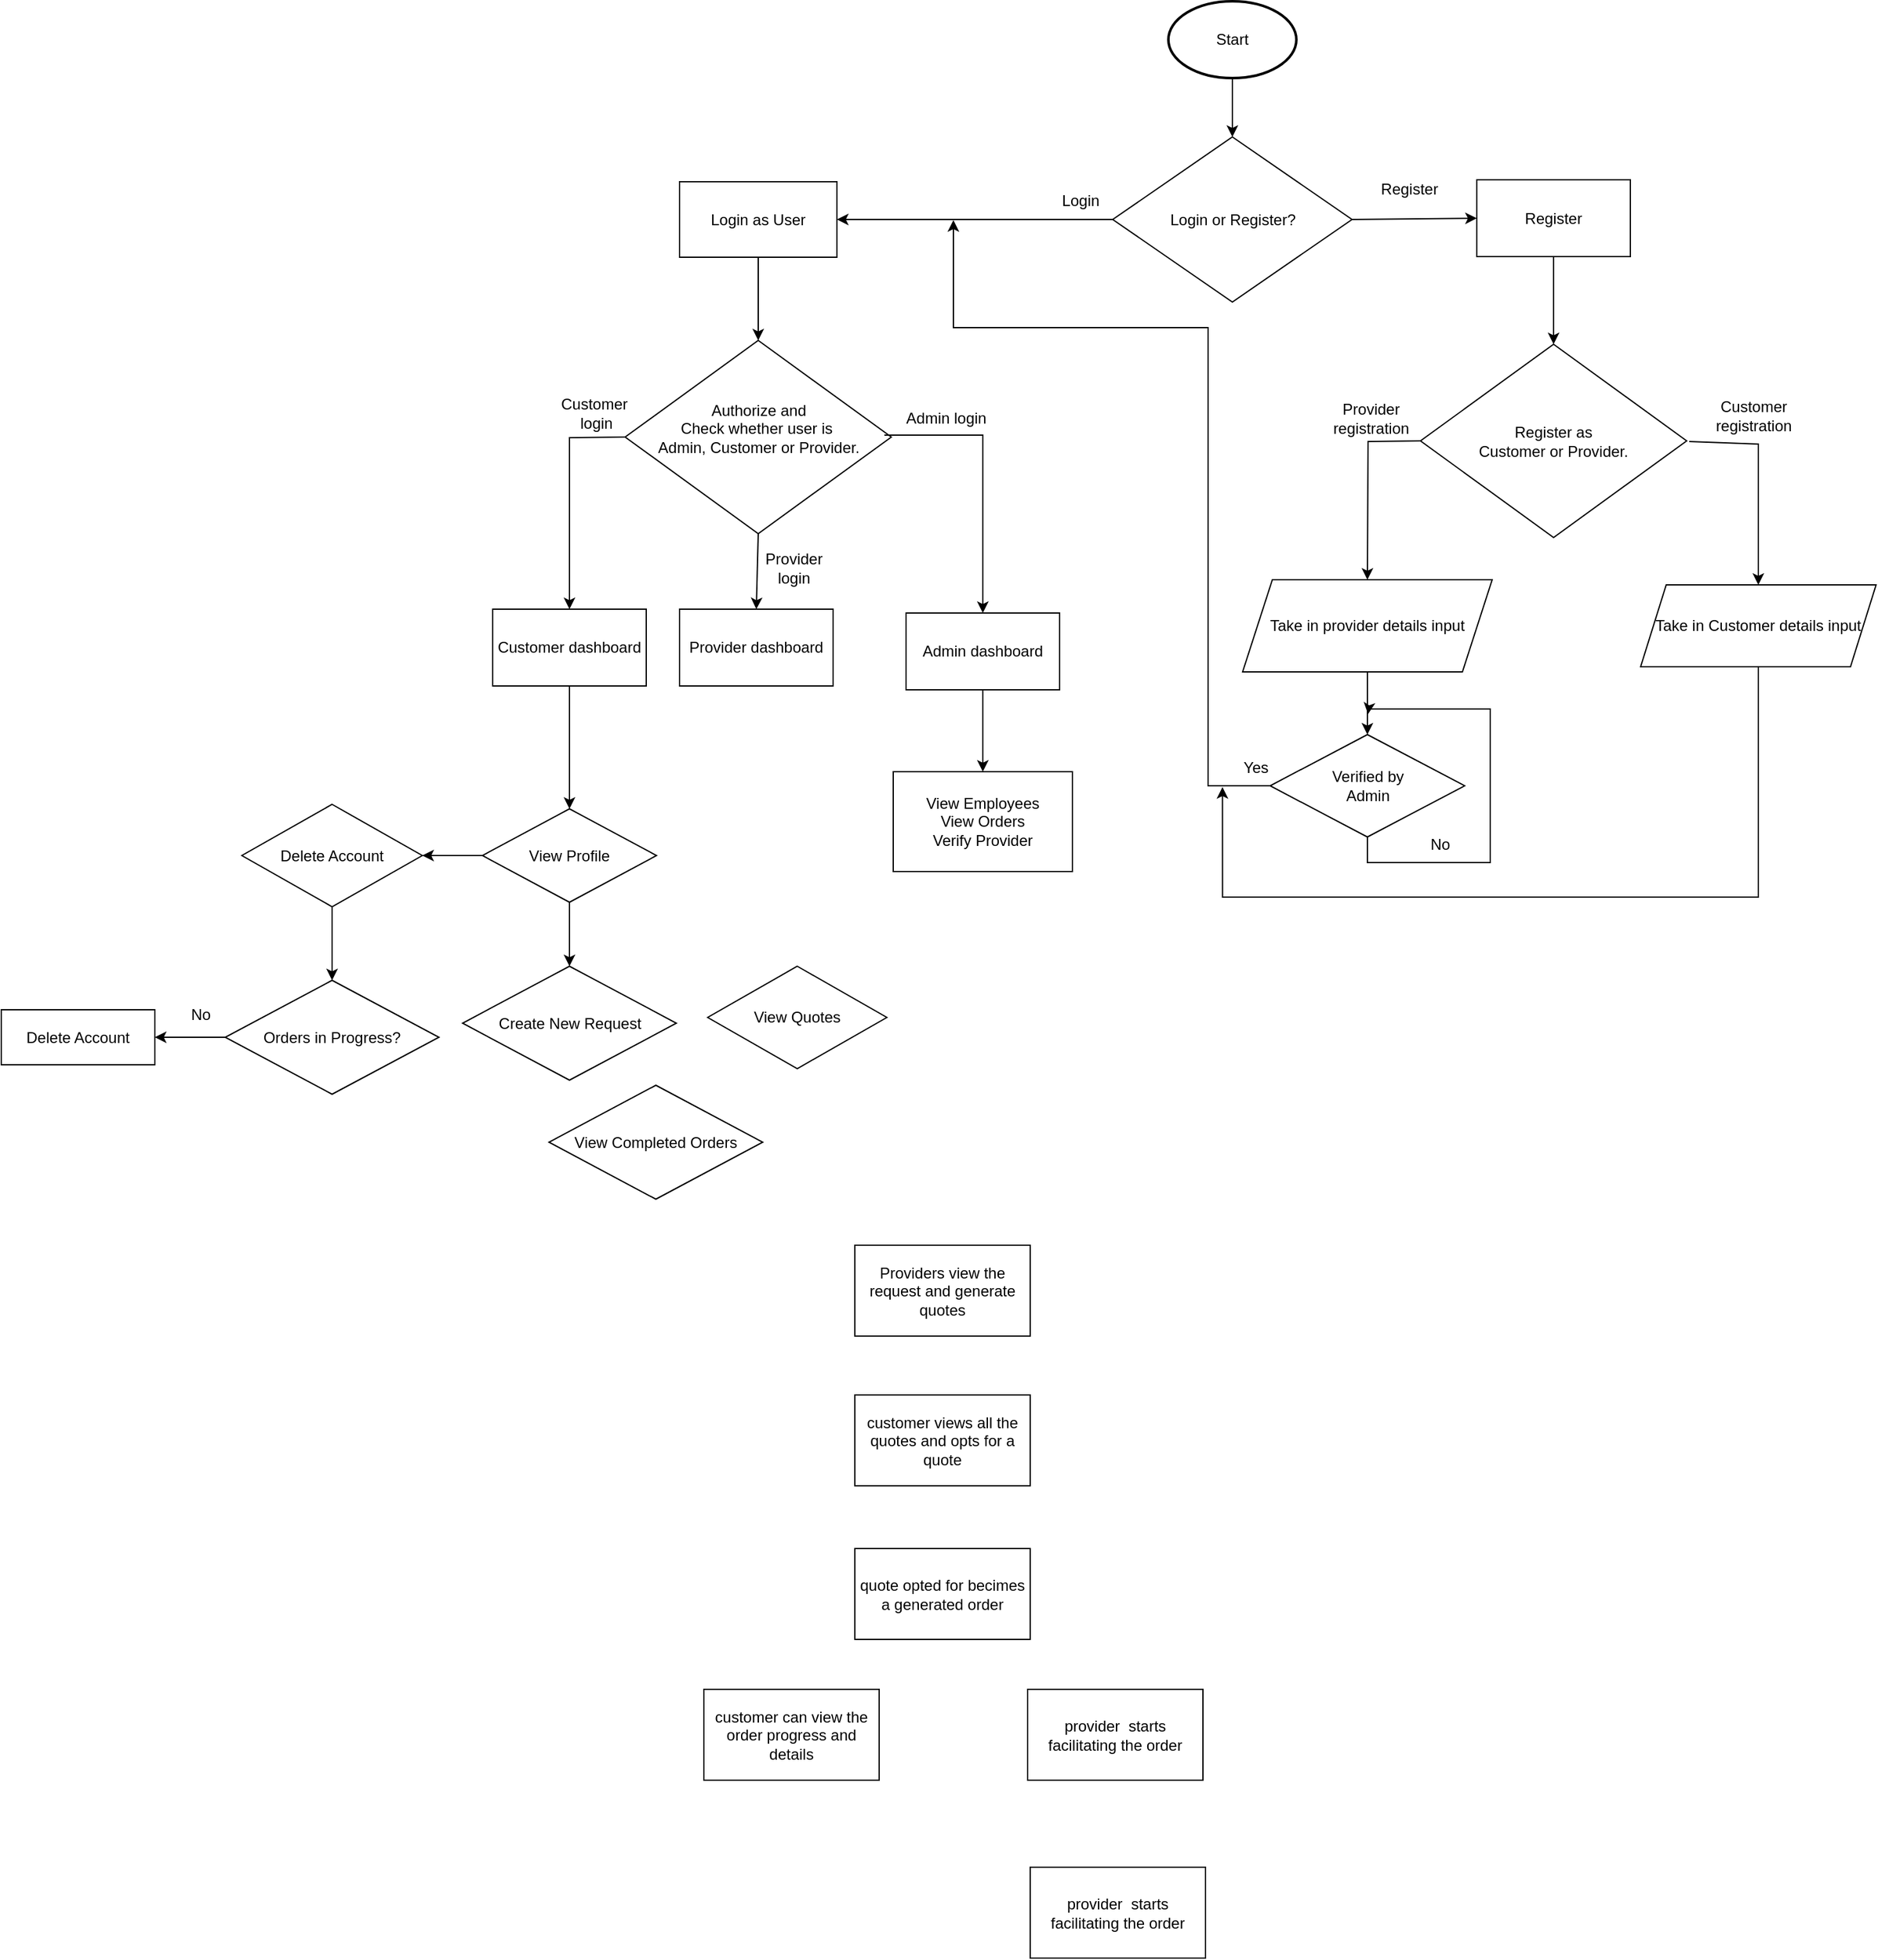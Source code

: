 <mxfile version="24.2.7" type="github">
  <diagram id="C5RBs43oDa-KdzZeNtuy" name="Page-1">
    <mxGraphModel dx="1290" dy="958" grid="0" gridSize="10" guides="1" tooltips="1" connect="1" arrows="1" fold="1" page="0" pageScale="1" pageWidth="827" pageHeight="1169" math="0" shadow="0">
      <root>
        <mxCell id="WIyWlLk6GJQsqaUBKTNV-0" />
        <mxCell id="WIyWlLk6GJQsqaUBKTNV-1" parent="WIyWlLk6GJQsqaUBKTNV-0" />
        <mxCell id="cVaj2u5GrDJfhxVtXkWg-0" value="Start" style="strokeWidth=2;html=1;shape=mxgraph.flowchart.start_1;whiteSpace=wrap;" parent="WIyWlLk6GJQsqaUBKTNV-1" vertex="1">
          <mxGeometry x="954" y="-68" width="100" height="60" as="geometry" />
        </mxCell>
        <mxCell id="cVaj2u5GrDJfhxVtXkWg-1" value="Login as User" style="rounded=0;whiteSpace=wrap;html=1;" parent="WIyWlLk6GJQsqaUBKTNV-1" vertex="1">
          <mxGeometry x="572" y="73" width="123" height="59" as="geometry" />
        </mxCell>
        <mxCell id="cVaj2u5GrDJfhxVtXkWg-2" value="Authorize and &lt;br&gt;&lt;div&gt;Check whether user is&amp;nbsp;&lt;/div&gt;&lt;div&gt;Admin, Customer or Provider.&lt;/div&gt;&lt;div&gt;&lt;br&gt;&lt;/div&gt;" style="rhombus;whiteSpace=wrap;html=1;" parent="WIyWlLk6GJQsqaUBKTNV-1" vertex="1">
          <mxGeometry x="529.5" y="197" width="208" height="151" as="geometry" />
        </mxCell>
        <mxCell id="i8c5pmDL8lrEYYDZXuy1-27" style="edgeStyle=orthogonalEdgeStyle;rounded=0;orthogonalLoop=1;jettySize=auto;html=1;exitX=0.5;exitY=1;exitDx=0;exitDy=0;entryX=0.5;entryY=0;entryDx=0;entryDy=0;" parent="WIyWlLk6GJQsqaUBKTNV-1" source="cVaj2u5GrDJfhxVtXkWg-4" target="i8c5pmDL8lrEYYDZXuy1-26" edge="1">
          <mxGeometry relative="1" as="geometry" />
        </mxCell>
        <mxCell id="cVaj2u5GrDJfhxVtXkWg-4" value="Take in provider details input" style="shape=parallelogram;perimeter=parallelogramPerimeter;whiteSpace=wrap;html=1;fixedSize=1;size=23.235;" parent="WIyWlLk6GJQsqaUBKTNV-1" vertex="1">
          <mxGeometry x="1012" y="384" width="195" height="72" as="geometry" />
        </mxCell>
        <mxCell id="dcPLABYHglqpTAZh8oRQ-6" style="edgeStyle=orthogonalEdgeStyle;rounded=0;orthogonalLoop=1;jettySize=auto;html=1;exitX=0.5;exitY=1;exitDx=0;exitDy=0;entryX=0.25;entryY=1;entryDx=0;entryDy=0;" parent="WIyWlLk6GJQsqaUBKTNV-1" source="cVaj2u5GrDJfhxVtXkWg-5" target="dcPLABYHglqpTAZh8oRQ-2" edge="1">
          <mxGeometry relative="1" as="geometry">
            <Array as="points">
              <mxPoint x="1415" y="632" />
              <mxPoint x="996" y="632" />
            </Array>
          </mxGeometry>
        </mxCell>
        <mxCell id="cVaj2u5GrDJfhxVtXkWg-5" value="&lt;div&gt;Take in Customer details input&lt;/div&gt;" style="shape=parallelogram;perimeter=parallelogramPerimeter;whiteSpace=wrap;html=1;fixedSize=1;" parent="WIyWlLk6GJQsqaUBKTNV-1" vertex="1">
          <mxGeometry x="1323" y="388" width="184" height="64" as="geometry" />
        </mxCell>
        <mxCell id="fpHp3r4n80lvqYWK6fRq-11" style="edgeStyle=orthogonalEdgeStyle;rounded=0;orthogonalLoop=1;jettySize=auto;html=1;exitX=0.5;exitY=1;exitDx=0;exitDy=0;entryX=0.5;entryY=0;entryDx=0;entryDy=0;" edge="1" parent="WIyWlLk6GJQsqaUBKTNV-1" source="cVaj2u5GrDJfhxVtXkWg-7" target="fpHp3r4n80lvqYWK6fRq-4">
          <mxGeometry relative="1" as="geometry" />
        </mxCell>
        <mxCell id="cVaj2u5GrDJfhxVtXkWg-7" value="&lt;div&gt;Customer dashboard&lt;/div&gt;" style="rounded=0;whiteSpace=wrap;html=1;" parent="WIyWlLk6GJQsqaUBKTNV-1" vertex="1">
          <mxGeometry x="426" y="407" width="120" height="60" as="geometry" />
        </mxCell>
        <mxCell id="fpHp3r4n80lvqYWK6fRq-2" style="edgeStyle=orthogonalEdgeStyle;rounded=0;orthogonalLoop=1;jettySize=auto;html=1;exitX=0.5;exitY=1;exitDx=0;exitDy=0;entryX=0.5;entryY=0;entryDx=0;entryDy=0;" edge="1" parent="WIyWlLk6GJQsqaUBKTNV-1" source="cVaj2u5GrDJfhxVtXkWg-8" target="cVaj2u5GrDJfhxVtXkWg-9">
          <mxGeometry relative="1" as="geometry" />
        </mxCell>
        <mxCell id="cVaj2u5GrDJfhxVtXkWg-8" value="&lt;div&gt;Admin dashboard&lt;/div&gt;" style="rounded=0;whiteSpace=wrap;html=1;" parent="WIyWlLk6GJQsqaUBKTNV-1" vertex="1">
          <mxGeometry x="749" y="410" width="120" height="60" as="geometry" />
        </mxCell>
        <mxCell id="cVaj2u5GrDJfhxVtXkWg-12" value="Providers view the request and generate quotes" style="rounded=0;whiteSpace=wrap;html=1;" parent="WIyWlLk6GJQsqaUBKTNV-1" vertex="1">
          <mxGeometry x="709" y="904" width="137" height="71" as="geometry" />
        </mxCell>
        <mxCell id="cVaj2u5GrDJfhxVtXkWg-13" value="customer views all the quotes and opts for a quote " style="rounded=0;whiteSpace=wrap;html=1;" parent="WIyWlLk6GJQsqaUBKTNV-1" vertex="1">
          <mxGeometry x="709" y="1021" width="137" height="71" as="geometry" />
        </mxCell>
        <mxCell id="cVaj2u5GrDJfhxVtXkWg-14" value="quote opted for becimes a generated order" style="rounded=0;whiteSpace=wrap;html=1;" parent="WIyWlLk6GJQsqaUBKTNV-1" vertex="1">
          <mxGeometry x="709" y="1141" width="137" height="71" as="geometry" />
        </mxCell>
        <mxCell id="cVaj2u5GrDJfhxVtXkWg-15" value="customer can view the order progress and details" style="rounded=0;whiteSpace=wrap;html=1;" parent="WIyWlLk6GJQsqaUBKTNV-1" vertex="1">
          <mxGeometry x="591" y="1251" width="137" height="71" as="geometry" />
        </mxCell>
        <mxCell id="cVaj2u5GrDJfhxVtXkWg-16" value="provider&amp;nbsp; starts facilitating the order " style="rounded=0;whiteSpace=wrap;html=1;" parent="WIyWlLk6GJQsqaUBKTNV-1" vertex="1">
          <mxGeometry x="844" y="1251" width="137" height="71" as="geometry" />
        </mxCell>
        <mxCell id="cVaj2u5GrDJfhxVtXkWg-17" value="provider&amp;nbsp; starts facilitating the order " style="rounded=0;whiteSpace=wrap;html=1;" parent="WIyWlLk6GJQsqaUBKTNV-1" vertex="1">
          <mxGeometry x="846" y="1390" width="137" height="71" as="geometry" />
        </mxCell>
        <mxCell id="i8c5pmDL8lrEYYDZXuy1-1" value="Login or Register?" style="rhombus;whiteSpace=wrap;html=1;" parent="WIyWlLk6GJQsqaUBKTNV-1" vertex="1">
          <mxGeometry x="910.5" y="38" width="187" height="129" as="geometry" />
        </mxCell>
        <mxCell id="i8c5pmDL8lrEYYDZXuy1-2" value="" style="endArrow=classic;html=1;rounded=0;exitX=0.5;exitY=1;exitDx=0;exitDy=0;exitPerimeter=0;entryX=0.5;entryY=0;entryDx=0;entryDy=0;" parent="WIyWlLk6GJQsqaUBKTNV-1" source="cVaj2u5GrDJfhxVtXkWg-0" target="i8c5pmDL8lrEYYDZXuy1-1" edge="1">
          <mxGeometry width="50" height="50" relative="1" as="geometry">
            <mxPoint x="995" y="237" as="sourcePoint" />
            <mxPoint x="1045" y="187" as="targetPoint" />
          </mxGeometry>
        </mxCell>
        <mxCell id="i8c5pmDL8lrEYYDZXuy1-3" value="" style="endArrow=classic;html=1;rounded=0;exitX=0;exitY=0.5;exitDx=0;exitDy=0;entryX=1;entryY=0.5;entryDx=0;entryDy=0;" parent="WIyWlLk6GJQsqaUBKTNV-1" source="i8c5pmDL8lrEYYDZXuy1-1" target="cVaj2u5GrDJfhxVtXkWg-1" edge="1">
          <mxGeometry width="50" height="50" relative="1" as="geometry">
            <mxPoint x="995" y="237" as="sourcePoint" />
            <mxPoint x="1045" y="187" as="targetPoint" />
          </mxGeometry>
        </mxCell>
        <mxCell id="i8c5pmDL8lrEYYDZXuy1-4" value="Register" style="rounded=0;whiteSpace=wrap;html=1;" parent="WIyWlLk6GJQsqaUBKTNV-1" vertex="1">
          <mxGeometry x="1195" y="71.5" width="120" height="60" as="geometry" />
        </mxCell>
        <mxCell id="i8c5pmDL8lrEYYDZXuy1-5" value="" style="endArrow=classic;html=1;rounded=0;exitX=0.5;exitY=1;exitDx=0;exitDy=0;entryX=0.5;entryY=0;entryDx=0;entryDy=0;" parent="WIyWlLk6GJQsqaUBKTNV-1" source="cVaj2u5GrDJfhxVtXkWg-1" target="cVaj2u5GrDJfhxVtXkWg-2" edge="1">
          <mxGeometry width="50" height="50" relative="1" as="geometry">
            <mxPoint x="984" y="237" as="sourcePoint" />
            <mxPoint x="1045" y="187" as="targetPoint" />
          </mxGeometry>
        </mxCell>
        <mxCell id="i8c5pmDL8lrEYYDZXuy1-6" value="&lt;div&gt;Register as&lt;br&gt;&lt;/div&gt;&lt;div&gt;Customer or Provider.&lt;/div&gt;" style="rhombus;whiteSpace=wrap;html=1;" parent="WIyWlLk6GJQsqaUBKTNV-1" vertex="1">
          <mxGeometry x="1151" y="200" width="208" height="151" as="geometry" />
        </mxCell>
        <mxCell id="i8c5pmDL8lrEYYDZXuy1-8" value="" style="endArrow=classic;html=1;rounded=0;entryX=0.5;entryY=0;entryDx=0;entryDy=0;exitX=0.5;exitY=1;exitDx=0;exitDy=0;" parent="WIyWlLk6GJQsqaUBKTNV-1" source="i8c5pmDL8lrEYYDZXuy1-4" target="i8c5pmDL8lrEYYDZXuy1-6" edge="1">
          <mxGeometry width="50" height="50" relative="1" as="geometry">
            <mxPoint x="995" y="237" as="sourcePoint" />
            <mxPoint x="1045" y="187" as="targetPoint" />
          </mxGeometry>
        </mxCell>
        <mxCell id="i8c5pmDL8lrEYYDZXuy1-9" value="" style="endArrow=classic;html=1;rounded=0;entryX=0;entryY=0.5;entryDx=0;entryDy=0;exitX=1;exitY=0.5;exitDx=0;exitDy=0;" parent="WIyWlLk6GJQsqaUBKTNV-1" source="i8c5pmDL8lrEYYDZXuy1-1" target="i8c5pmDL8lrEYYDZXuy1-4" edge="1">
          <mxGeometry width="50" height="50" relative="1" as="geometry">
            <mxPoint x="995" y="237" as="sourcePoint" />
            <mxPoint x="1045" y="187" as="targetPoint" />
          </mxGeometry>
        </mxCell>
        <mxCell id="i8c5pmDL8lrEYYDZXuy1-10" value="" style="endArrow=classic;html=1;rounded=0;exitX=0;exitY=0.5;exitDx=0;exitDy=0;entryX=0.5;entryY=0;entryDx=0;entryDy=0;" parent="WIyWlLk6GJQsqaUBKTNV-1" source="i8c5pmDL8lrEYYDZXuy1-6" target="cVaj2u5GrDJfhxVtXkWg-4" edge="1">
          <mxGeometry width="50" height="50" relative="1" as="geometry">
            <mxPoint x="860" y="369" as="sourcePoint" />
            <mxPoint x="910" y="319" as="targetPoint" />
            <Array as="points">
              <mxPoint x="1110" y="276" />
            </Array>
          </mxGeometry>
        </mxCell>
        <mxCell id="i8c5pmDL8lrEYYDZXuy1-11" value="" style="endArrow=classic;html=1;rounded=0;entryX=0.5;entryY=0;entryDx=0;entryDy=0;" parent="WIyWlLk6GJQsqaUBKTNV-1" target="cVaj2u5GrDJfhxVtXkWg-5" edge="1">
          <mxGeometry width="50" height="50" relative="1" as="geometry">
            <mxPoint x="1361" y="276" as="sourcePoint" />
            <mxPoint x="910" y="319" as="targetPoint" />
            <Array as="points">
              <mxPoint x="1415" y="278" />
            </Array>
          </mxGeometry>
        </mxCell>
        <mxCell id="i8c5pmDL8lrEYYDZXuy1-12" value="Provider dashboard" style="rounded=0;whiteSpace=wrap;html=1;" parent="WIyWlLk6GJQsqaUBKTNV-1" vertex="1">
          <mxGeometry x="572" y="407" width="120" height="60" as="geometry" />
        </mxCell>
        <mxCell id="i8c5pmDL8lrEYYDZXuy1-13" value="" style="endArrow=classic;html=1;rounded=0;exitX=0.974;exitY=0.49;exitDx=0;exitDy=0;exitPerimeter=0;entryX=0.5;entryY=0;entryDx=0;entryDy=0;" parent="WIyWlLk6GJQsqaUBKTNV-1" source="cVaj2u5GrDJfhxVtXkWg-2" target="cVaj2u5GrDJfhxVtXkWg-8" edge="1">
          <mxGeometry width="50" height="50" relative="1" as="geometry">
            <mxPoint x="860" y="371" as="sourcePoint" />
            <mxPoint x="910" y="321" as="targetPoint" />
            <Array as="points">
              <mxPoint x="809" y="271" />
            </Array>
          </mxGeometry>
        </mxCell>
        <mxCell id="i8c5pmDL8lrEYYDZXuy1-14" value="" style="endArrow=classic;html=1;rounded=0;exitX=0.5;exitY=1;exitDx=0;exitDy=0;entryX=0.5;entryY=0;entryDx=0;entryDy=0;" parent="WIyWlLk6GJQsqaUBKTNV-1" source="cVaj2u5GrDJfhxVtXkWg-2" target="i8c5pmDL8lrEYYDZXuy1-12" edge="1">
          <mxGeometry width="50" height="50" relative="1" as="geometry">
            <mxPoint x="860" y="371" as="sourcePoint" />
            <mxPoint x="910" y="321" as="targetPoint" />
          </mxGeometry>
        </mxCell>
        <mxCell id="i8c5pmDL8lrEYYDZXuy1-15" value="" style="endArrow=classic;html=1;rounded=0;exitX=0;exitY=0.5;exitDx=0;exitDy=0;entryX=0.5;entryY=0;entryDx=0;entryDy=0;" parent="WIyWlLk6GJQsqaUBKTNV-1" source="cVaj2u5GrDJfhxVtXkWg-2" target="cVaj2u5GrDJfhxVtXkWg-7" edge="1">
          <mxGeometry width="50" height="50" relative="1" as="geometry">
            <mxPoint x="860" y="371" as="sourcePoint" />
            <mxPoint x="910" y="321" as="targetPoint" />
            <Array as="points">
              <mxPoint x="486" y="273" />
            </Array>
          </mxGeometry>
        </mxCell>
        <mxCell id="i8c5pmDL8lrEYYDZXuy1-16" value="Provider registration" style="text;html=1;align=center;verticalAlign=middle;whiteSpace=wrap;rounded=0;rotation=0;" parent="WIyWlLk6GJQsqaUBKTNV-1" vertex="1">
          <mxGeometry x="1060" y="243" width="105" height="30" as="geometry" />
        </mxCell>
        <mxCell id="i8c5pmDL8lrEYYDZXuy1-17" value="&lt;div&gt;Customer&lt;/div&gt;&lt;div&gt;registration&lt;/div&gt;" style="text;html=1;align=center;verticalAlign=middle;whiteSpace=wrap;rounded=0;" parent="WIyWlLk6GJQsqaUBKTNV-1" vertex="1">
          <mxGeometry x="1359" y="241" width="105" height="30" as="geometry" />
        </mxCell>
        <mxCell id="i8c5pmDL8lrEYYDZXuy1-18" value="Admin login" style="text;html=1;align=center;verticalAlign=middle;whiteSpace=wrap;rounded=0;" parent="WIyWlLk6GJQsqaUBKTNV-1" vertex="1">
          <mxGeometry x="728" y="243" width="105" height="30" as="geometry" />
        </mxCell>
        <mxCell id="i8c5pmDL8lrEYYDZXuy1-19" value="&lt;div&gt;Provider&lt;/div&gt;&lt;div&gt;login&lt;/div&gt;" style="text;html=1;align=center;verticalAlign=middle;whiteSpace=wrap;rounded=0;" parent="WIyWlLk6GJQsqaUBKTNV-1" vertex="1">
          <mxGeometry x="609" y="360" width="105" height="30" as="geometry" />
        </mxCell>
        <mxCell id="i8c5pmDL8lrEYYDZXuy1-21" value="&lt;div&gt;Customer&lt;/div&gt;&lt;div&gt;&amp;nbsp;login&lt;/div&gt;" style="text;html=1;align=center;verticalAlign=middle;whiteSpace=wrap;rounded=0;" parent="WIyWlLk6GJQsqaUBKTNV-1" vertex="1">
          <mxGeometry x="453" y="239" width="105" height="30" as="geometry" />
        </mxCell>
        <mxCell id="i8c5pmDL8lrEYYDZXuy1-23" value="Register" style="text;html=1;align=center;verticalAlign=middle;whiteSpace=wrap;rounded=0;" parent="WIyWlLk6GJQsqaUBKTNV-1" vertex="1">
          <mxGeometry x="1090" y="64" width="105" height="30" as="geometry" />
        </mxCell>
        <mxCell id="i8c5pmDL8lrEYYDZXuy1-28" style="edgeStyle=orthogonalEdgeStyle;rounded=0;orthogonalLoop=1;jettySize=auto;html=1;exitX=0.5;exitY=1;exitDx=0;exitDy=0;" parent="WIyWlLk6GJQsqaUBKTNV-1" source="i8c5pmDL8lrEYYDZXuy1-26" edge="1">
          <mxGeometry relative="1" as="geometry">
            <mxPoint x="1110" y="489" as="targetPoint" />
          </mxGeometry>
        </mxCell>
        <mxCell id="i8c5pmDL8lrEYYDZXuy1-29" style="edgeStyle=orthogonalEdgeStyle;rounded=0;orthogonalLoop=1;jettySize=auto;html=1;exitX=0;exitY=0.5;exitDx=0;exitDy=0;" parent="WIyWlLk6GJQsqaUBKTNV-1" source="i8c5pmDL8lrEYYDZXuy1-26" edge="1">
          <mxGeometry relative="1" as="geometry">
            <mxPoint x="786" y="103" as="targetPoint" />
            <Array as="points">
              <mxPoint x="985" y="545" />
              <mxPoint x="985" y="187" />
              <mxPoint x="786" y="187" />
            </Array>
          </mxGeometry>
        </mxCell>
        <mxCell id="i8c5pmDL8lrEYYDZXuy1-26" value="&lt;div&gt;Verified by&lt;/div&gt;&lt;div&gt;Admin&lt;br&gt;&lt;/div&gt;" style="rhombus;whiteSpace=wrap;html=1;" parent="WIyWlLk6GJQsqaUBKTNV-1" vertex="1">
          <mxGeometry x="1033.5" y="505" width="152" height="80" as="geometry" />
        </mxCell>
        <mxCell id="dcPLABYHglqpTAZh8oRQ-0" value="Login" style="text;html=1;align=center;verticalAlign=middle;whiteSpace=wrap;rounded=0;" parent="WIyWlLk6GJQsqaUBKTNV-1" vertex="1">
          <mxGeometry x="833" y="73" width="105" height="30" as="geometry" />
        </mxCell>
        <mxCell id="dcPLABYHglqpTAZh8oRQ-2" value="Yes" style="text;html=1;align=center;verticalAlign=middle;whiteSpace=wrap;rounded=0;" parent="WIyWlLk6GJQsqaUBKTNV-1" vertex="1">
          <mxGeometry x="970" y="516" width="105" height="30" as="geometry" />
        </mxCell>
        <mxCell id="dcPLABYHglqpTAZh8oRQ-3" value="&lt;div&gt;No&lt;/div&gt;" style="text;html=1;align=center;verticalAlign=middle;whiteSpace=wrap;rounded=0;" parent="WIyWlLk6GJQsqaUBKTNV-1" vertex="1">
          <mxGeometry x="1114" y="576" width="105" height="30" as="geometry" />
        </mxCell>
        <mxCell id="cVaj2u5GrDJfhxVtXkWg-9" value="&lt;div&gt;View Employees&lt;/div&gt;&lt;div&gt;View Orders&lt;/div&gt;&lt;div&gt;Verify Provider&lt;br&gt;&lt;/div&gt;" style="rounded=0;whiteSpace=wrap;html=1;" parent="WIyWlLk6GJQsqaUBKTNV-1" vertex="1">
          <mxGeometry x="739" y="534" width="140" height="78" as="geometry" />
        </mxCell>
        <mxCell id="fpHp3r4n80lvqYWK6fRq-12" style="edgeStyle=orthogonalEdgeStyle;rounded=0;orthogonalLoop=1;jettySize=auto;html=1;exitX=0.5;exitY=1;exitDx=0;exitDy=0;entryX=0.5;entryY=0;entryDx=0;entryDy=0;" edge="1" parent="WIyWlLk6GJQsqaUBKTNV-1" source="fpHp3r4n80lvqYWK6fRq-4" target="fpHp3r4n80lvqYWK6fRq-6">
          <mxGeometry relative="1" as="geometry" />
        </mxCell>
        <mxCell id="fpHp3r4n80lvqYWK6fRq-14" value="" style="edgeStyle=orthogonalEdgeStyle;rounded=0;orthogonalLoop=1;jettySize=auto;html=1;" edge="1" parent="WIyWlLk6GJQsqaUBKTNV-1" source="fpHp3r4n80lvqYWK6fRq-4" target="fpHp3r4n80lvqYWK6fRq-13">
          <mxGeometry relative="1" as="geometry" />
        </mxCell>
        <mxCell id="fpHp3r4n80lvqYWK6fRq-4" value="View Profile" style="rhombus;whiteSpace=wrap;html=1;" vertex="1" parent="WIyWlLk6GJQsqaUBKTNV-1">
          <mxGeometry x="418" y="563" width="136" height="73" as="geometry" />
        </mxCell>
        <mxCell id="fpHp3r4n80lvqYWK6fRq-6" value="Create New Request" style="rhombus;whiteSpace=wrap;html=1;" vertex="1" parent="WIyWlLk6GJQsqaUBKTNV-1">
          <mxGeometry x="402.5" y="686" width="167" height="89" as="geometry" />
        </mxCell>
        <mxCell id="fpHp3r4n80lvqYWK6fRq-7" value="&lt;div&gt;View Quotes&lt;/div&gt;" style="rhombus;whiteSpace=wrap;html=1;" vertex="1" parent="WIyWlLk6GJQsqaUBKTNV-1">
          <mxGeometry x="594" y="686" width="140" height="80" as="geometry" />
        </mxCell>
        <mxCell id="fpHp3r4n80lvqYWK6fRq-8" value="&lt;div&gt;Orders in Progress?&lt;/div&gt;" style="rhombus;whiteSpace=wrap;html=1;" vertex="1" parent="WIyWlLk6GJQsqaUBKTNV-1">
          <mxGeometry x="217" y="697" width="167" height="89" as="geometry" />
        </mxCell>
        <mxCell id="fpHp3r4n80lvqYWK6fRq-10" value="View Completed Orders" style="rhombus;whiteSpace=wrap;html=1;" vertex="1" parent="WIyWlLk6GJQsqaUBKTNV-1">
          <mxGeometry x="470" y="779" width="167" height="89" as="geometry" />
        </mxCell>
        <mxCell id="fpHp3r4n80lvqYWK6fRq-17" value="" style="edgeStyle=orthogonalEdgeStyle;rounded=0;orthogonalLoop=1;jettySize=auto;html=1;entryX=0.5;entryY=0;entryDx=0;entryDy=0;" edge="1" parent="WIyWlLk6GJQsqaUBKTNV-1" source="fpHp3r4n80lvqYWK6fRq-13" target="fpHp3r4n80lvqYWK6fRq-8">
          <mxGeometry relative="1" as="geometry">
            <mxPoint x="300.5" y="719.5" as="targetPoint" />
          </mxGeometry>
        </mxCell>
        <mxCell id="fpHp3r4n80lvqYWK6fRq-13" value="Delete Account" style="rhombus;whiteSpace=wrap;html=1;" vertex="1" parent="WIyWlLk6GJQsqaUBKTNV-1">
          <mxGeometry x="230" y="559.5" width="141" height="80" as="geometry" />
        </mxCell>
        <mxCell id="fpHp3r4n80lvqYWK6fRq-18" value="Delete Account" style="rounded=0;whiteSpace=wrap;html=1;" vertex="1" parent="WIyWlLk6GJQsqaUBKTNV-1">
          <mxGeometry x="42" y="720" width="120" height="43" as="geometry" />
        </mxCell>
        <mxCell id="fpHp3r4n80lvqYWK6fRq-20" value="No" style="text;html=1;align=center;verticalAlign=middle;whiteSpace=wrap;rounded=0;" vertex="1" parent="WIyWlLk6GJQsqaUBKTNV-1">
          <mxGeometry x="168" y="709" width="60" height="30" as="geometry" />
        </mxCell>
        <mxCell id="fpHp3r4n80lvqYWK6fRq-21" value="" style="endArrow=classic;html=1;rounded=0;entryX=1;entryY=0.5;entryDx=0;entryDy=0;exitX=0;exitY=0.5;exitDx=0;exitDy=0;" edge="1" parent="WIyWlLk6GJQsqaUBKTNV-1" source="fpHp3r4n80lvqYWK6fRq-8" target="fpHp3r4n80lvqYWK6fRq-18">
          <mxGeometry width="50" height="50" relative="1" as="geometry">
            <mxPoint x="653" y="696" as="sourcePoint" />
            <mxPoint x="703" y="646" as="targetPoint" />
          </mxGeometry>
        </mxCell>
      </root>
    </mxGraphModel>
  </diagram>
</mxfile>
